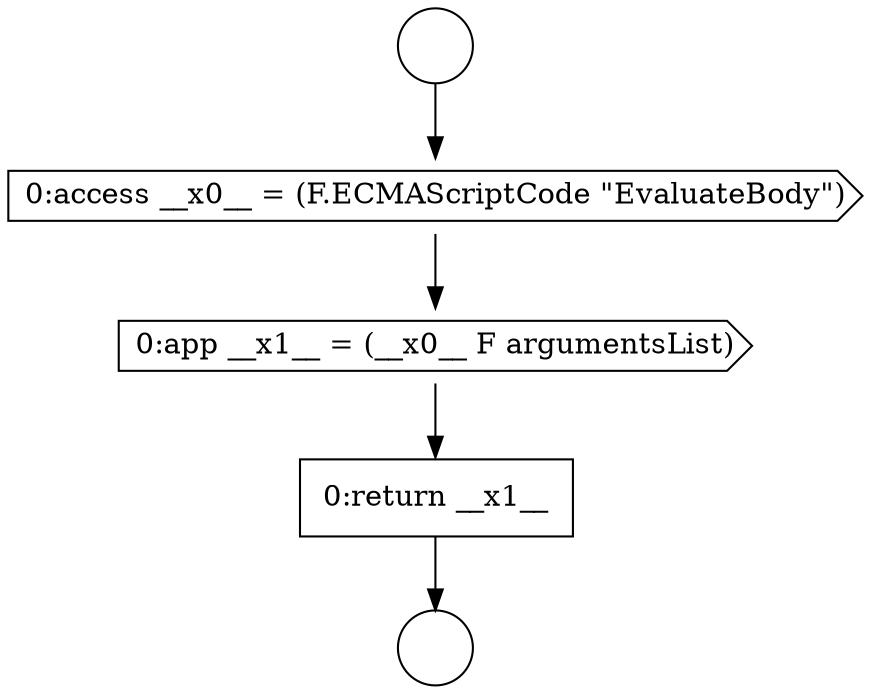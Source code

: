 digraph {
  node1823 [shape=circle label=" " color="black" fillcolor="white" style=filled]
  node1826 [shape=cds, label=<<font color="black">0:app __x1__ = (__x0__ F argumentsList)</font>> color="black" fillcolor="white" style=filled]
  node1824 [shape=circle label=" " color="black" fillcolor="white" style=filled]
  node1825 [shape=cds, label=<<font color="black">0:access __x0__ = (F.ECMAScriptCode &quot;EvaluateBody&quot;)</font>> color="black" fillcolor="white" style=filled]
  node1827 [shape=none, margin=0, label=<<font color="black">
    <table border="0" cellborder="1" cellspacing="0" cellpadding="10">
      <tr><td align="left">0:return __x1__</td></tr>
    </table>
  </font>> color="black" fillcolor="white" style=filled]
  node1823 -> node1825 [ color="black"]
  node1825 -> node1826 [ color="black"]
  node1826 -> node1827 [ color="black"]
  node1827 -> node1824 [ color="black"]
}
